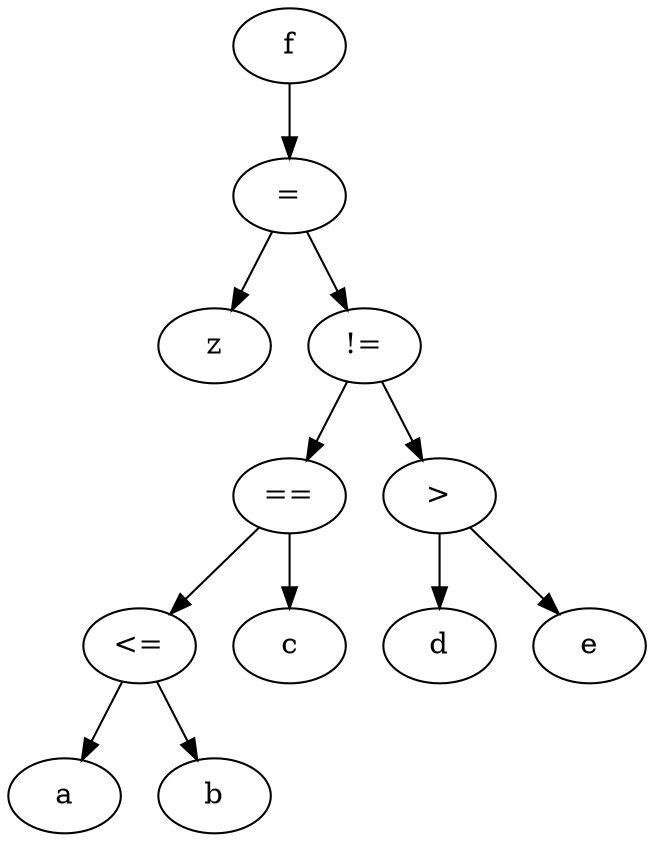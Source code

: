 # Executado assim: ./output2dot.sh 
# https://graphviz.org/doc/info/lang.html
digraph {
  x5609e0f81370 -> x5609e0f817d0
  x5609e0f817d0 -> x5609e0f81820
  x5609e0f81820 [label="z"]
  x5609e0f817d0 -> x5609e0f81760
  x5609e0f81760 -> x5609e0f815a0
  x5609e0f815a0 -> x5609e0f814c0
  x5609e0f814c0 -> x5609e0f81420
  x5609e0f81420 [label="a"]
  x5609e0f814c0 -> x5609e0f81490
  x5609e0f81490 [label="b"]
  x5609e0f814c0 [label="<="]
  x5609e0f815a0 -> x5609e0f81570
  x5609e0f81570 [label="c"]
  x5609e0f815a0 [label="=="]
  x5609e0f81760 -> x5609e0f816f0
  x5609e0f816f0 -> x5609e0f81650
  x5609e0f81650 [label="d"]
  x5609e0f816f0 -> x5609e0f816c0
  x5609e0f816c0 [label="e"]
  x5609e0f816f0 [label=">"]
  x5609e0f81760 [label="!="]
  x5609e0f817d0 [label="="]
  x5609e0f81370 [label="f"]
}
